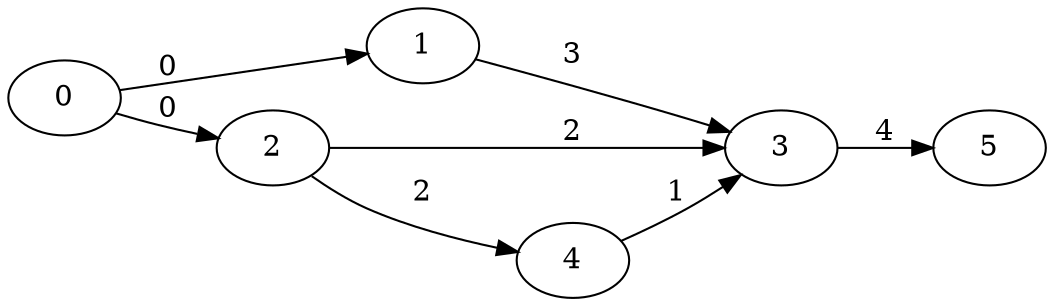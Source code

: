 digraph { rankdir=LR
    "1" -> "3" [label="3" ]
    "2" -> "3" [label="2" ]
    "2" -> "4" [label="2" ]
    "3" -> "5" [label="4" ]
    "4" -> "3" [label="1" ]
    "0" -> "1" [label="0" ]
    "0" -> "2" [label="0" ]
}
